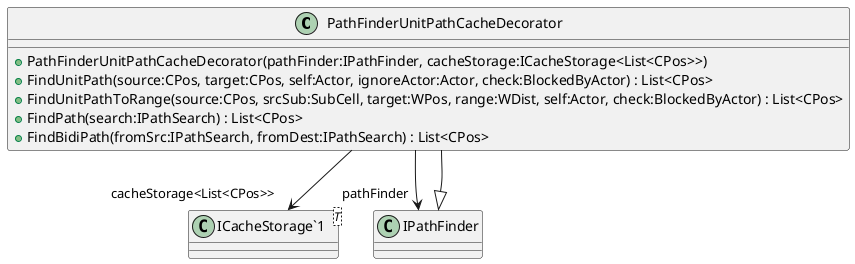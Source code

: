 @startuml
class PathFinderUnitPathCacheDecorator {
    + PathFinderUnitPathCacheDecorator(pathFinder:IPathFinder, cacheStorage:ICacheStorage<List<CPos>>)
    + FindUnitPath(source:CPos, target:CPos, self:Actor, ignoreActor:Actor, check:BlockedByActor) : List<CPos>
    + FindUnitPathToRange(source:CPos, srcSub:SubCell, target:WPos, range:WDist, self:Actor, check:BlockedByActor) : List<CPos>
    + FindPath(search:IPathSearch) : List<CPos>
    + FindBidiPath(fromSrc:IPathSearch, fromDest:IPathSearch) : List<CPos>
}
class "ICacheStorage`1"<T> {
}
IPathFinder <|-- PathFinderUnitPathCacheDecorator
PathFinderUnitPathCacheDecorator --> "pathFinder" IPathFinder
PathFinderUnitPathCacheDecorator --> "cacheStorage<List<CPos>>" "ICacheStorage`1"
@enduml
